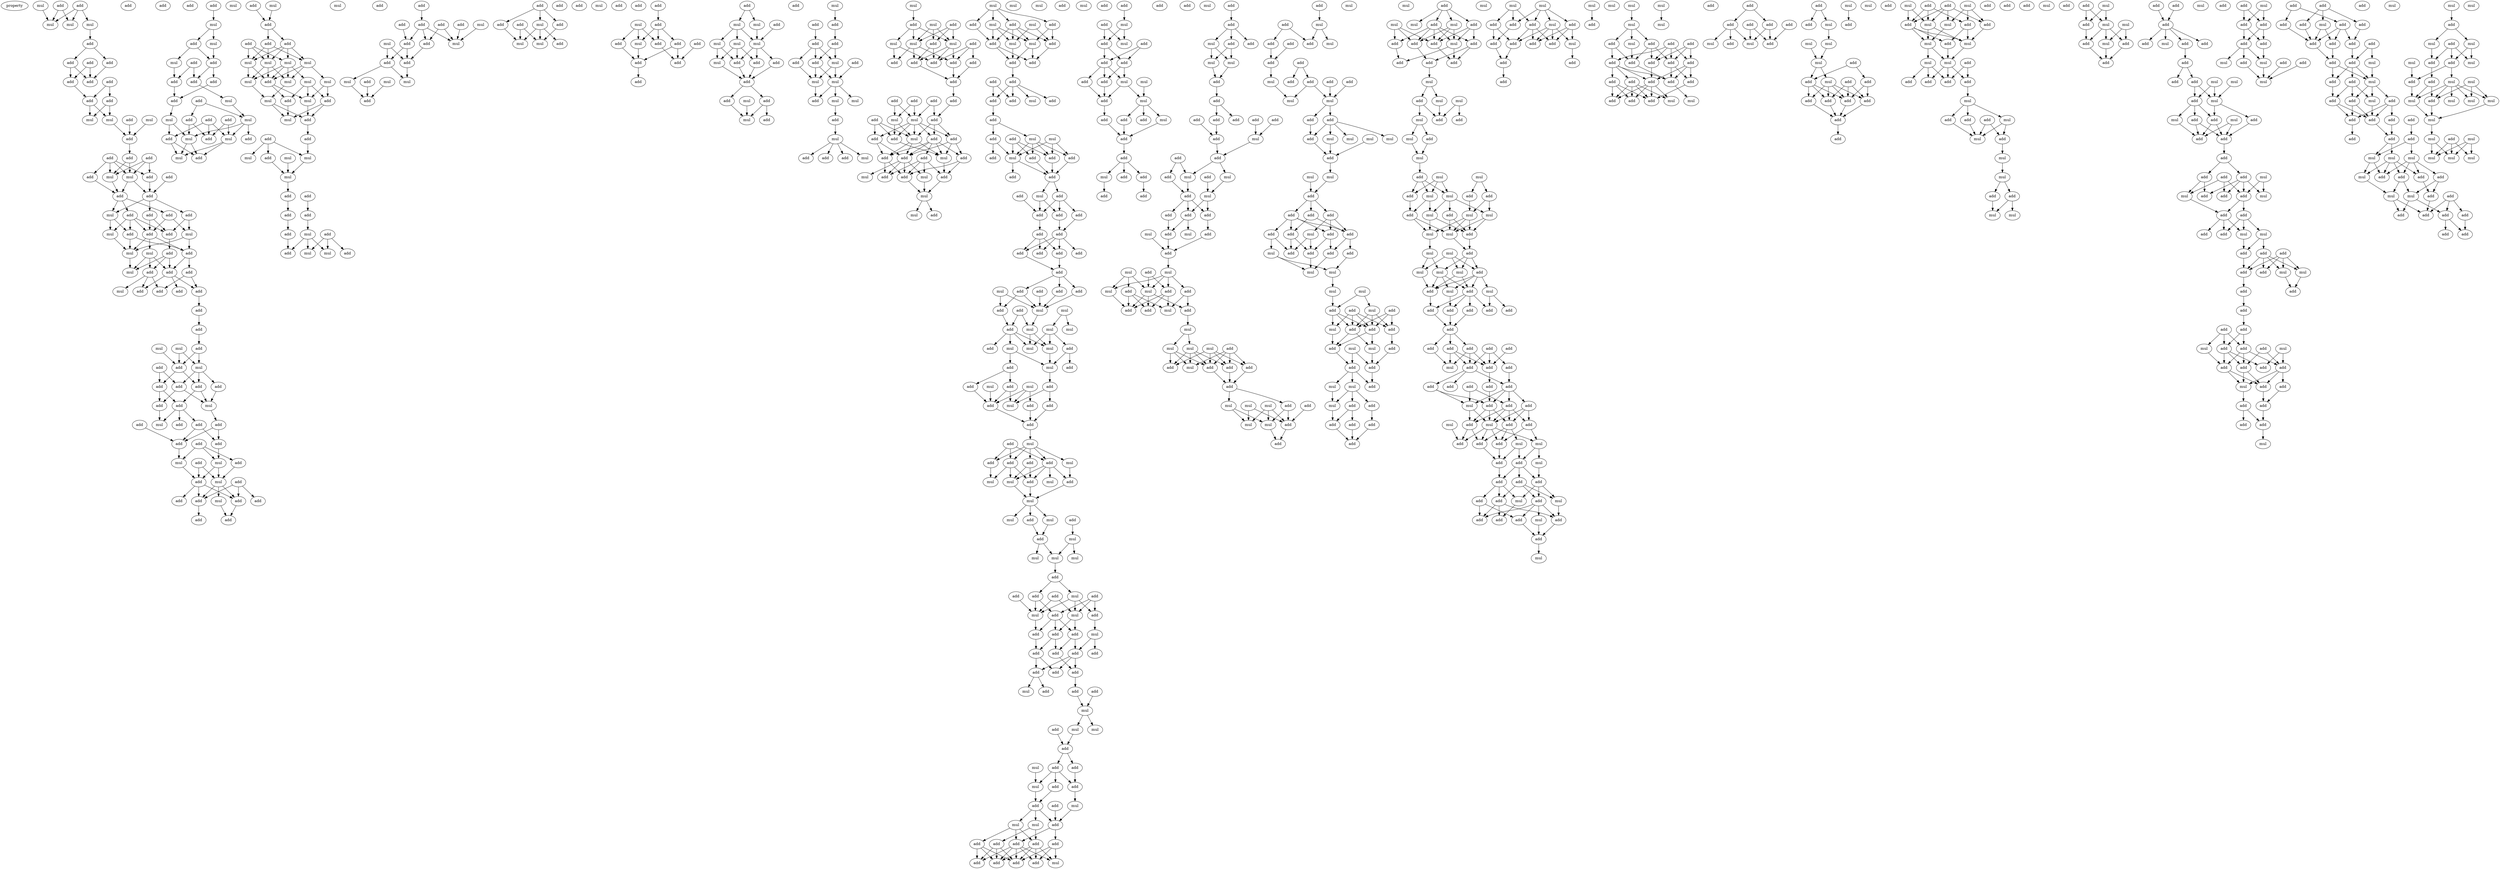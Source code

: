 digraph {
    node [fontcolor=black]
    property [mul=2,lf=1.8]
    0 [ label = mul ];
    1 [ label = add ];
    2 [ label = add ];
    3 [ label = mul ];
    4 [ label = add ];
    5 [ label = mul ];
    6 [ label = mul ];
    7 [ label = add ];
    8 [ label = add ];
    9 [ label = add ];
    10 [ label = add ];
    11 [ label = add ];
    12 [ label = add ];
    13 [ label = add ];
    14 [ label = add ];
    15 [ label = add ];
    16 [ label = add ];
    17 [ label = mul ];
    18 [ label = add ];
    19 [ label = mul ];
    20 [ label = mul ];
    21 [ label = add ];
    22 [ label = add ];
    23 [ label = add ];
    24 [ label = add ];
    25 [ label = add ];
    26 [ label = add ];
    27 [ label = add ];
    28 [ label = mul ];
    29 [ label = mul ];
    30 [ label = add ];
    31 [ label = add ];
    32 [ label = add ];
    33 [ label = mul ];
    34 [ label = add ];
    35 [ label = add ];
    36 [ label = add ];
    37 [ label = mul ];
    38 [ label = mul ];
    39 [ label = add ];
    40 [ label = add ];
    41 [ label = add ];
    42 [ label = add ];
    43 [ label = mul ];
    44 [ label = add ];
    45 [ label = mul ];
    46 [ label = add ];
    47 [ label = add ];
    48 [ label = mul ];
    49 [ label = add ];
    50 [ label = mul ];
    51 [ label = add ];
    52 [ label = add ];
    53 [ label = add ];
    54 [ label = add ];
    55 [ label = add ];
    56 [ label = add ];
    57 [ label = add ];
    58 [ label = mul ];
    59 [ label = mul ];
    60 [ label = add ];
    61 [ label = add ];
    62 [ label = mul ];
    63 [ label = add ];
    64 [ label = add ];
    65 [ label = add ];
    66 [ label = add ];
    67 [ label = add ];
    68 [ label = mul ];
    69 [ label = add ];
    70 [ label = add ];
    71 [ label = add ];
    72 [ label = add ];
    73 [ label = add ];
    74 [ label = mul ];
    75 [ label = add ];
    76 [ label = add ];
    77 [ label = add ];
    78 [ label = add ];
    79 [ label = add ];
    80 [ label = mul ];
    81 [ label = mul ];
    82 [ label = add ];
    83 [ label = add ];
    84 [ label = mul ];
    85 [ label = add ];
    86 [ label = add ];
    87 [ label = mul ];
    88 [ label = add ];
    89 [ label = add ];
    90 [ label = add ];
    91 [ label = add ];
    92 [ label = add ];
    93 [ label = add ];
    94 [ label = mul ];
    95 [ label = mul ];
    96 [ label = add ];
    97 [ label = add ];
    98 [ label = add ];
    99 [ label = mul ];
    100 [ label = add ];
    101 [ label = add ];
    102 [ label = add ];
    103 [ label = add ];
    104 [ label = mul ];
    105 [ label = add ];
    106 [ label = mul ];
    107 [ label = add ];
    108 [ label = add ];
    109 [ label = add ];
    110 [ label = mul ];
    111 [ label = add ];
    112 [ label = add ];
    113 [ label = mul ];
    114 [ label = mul ];
    115 [ label = add ];
    116 [ label = add ];
    117 [ label = mul ];
    118 [ label = mul ];
    119 [ label = add ];
    120 [ label = mul ];
    121 [ label = add ];
    122 [ label = mul ];
    123 [ label = add ];
    124 [ label = add ];
    125 [ label = add ];
    126 [ label = mul ];
    127 [ label = mul ];
    128 [ label = mul ];
    129 [ label = mul ];
    130 [ label = mul ];
    131 [ label = add ];
    132 [ label = mul ];
    133 [ label = mul ];
    134 [ label = mul ];
    135 [ label = add ];
    136 [ label = mul ];
    137 [ label = mul ];
    138 [ label = add ];
    139 [ label = mul ];
    140 [ label = add ];
    141 [ label = add ];
    142 [ label = add ];
    143 [ label = mul ];
    144 [ label = add ];
    145 [ label = mul ];
    146 [ label = mul ];
    147 [ label = mul ];
    148 [ label = add ];
    149 [ label = add ];
    150 [ label = add ];
    151 [ label = add ];
    152 [ label = add ];
    153 [ label = add ];
    154 [ label = mul ];
    155 [ label = add ];
    156 [ label = mul ];
    157 [ label = mul ];
    158 [ label = add ];
    159 [ label = add ];
    160 [ label = add ];
    161 [ label = mul ];
    162 [ label = add ];
    163 [ label = add ];
    164 [ label = add ];
    165 [ label = add ];
    166 [ label = add ];
    167 [ label = mul ];
    168 [ label = mul ];
    169 [ label = add ];
    170 [ label = add ];
    171 [ label = add ];
    172 [ label = add ];
    173 [ label = mul ];
    174 [ label = mul ];
    175 [ label = mul ];
    176 [ label = add ];
    177 [ label = add ];
    178 [ label = add ];
    179 [ label = add ];
    180 [ label = add ];
    181 [ label = add ];
    182 [ label = mul ];
    183 [ label = mul ];
    184 [ label = add ];
    185 [ label = mul ];
    186 [ label = add ];
    187 [ label = mul ];
    188 [ label = add ];
    189 [ label = add ];
    190 [ label = add ];
    191 [ label = add ];
    192 [ label = mul ];
    193 [ label = add ];
    194 [ label = mul ];
    195 [ label = add ];
    196 [ label = add ];
    197 [ label = add ];
    198 [ label = add ];
    199 [ label = add ];
    200 [ label = add ];
    201 [ label = add ];
    202 [ label = mul ];
    203 [ label = add ];
    204 [ label = mul ];
    205 [ label = mul ];
    206 [ label = mul ];
    207 [ label = mul ];
    208 [ label = mul ];
    209 [ label = add ];
    210 [ label = add ];
    211 [ label = add ];
    212 [ label = add ];
    213 [ label = add ];
    214 [ label = add ];
    215 [ label = mul ];
    216 [ label = add ];
    217 [ label = add ];
    218 [ label = mul ];
    219 [ label = mul ];
    220 [ label = add ];
    221 [ label = add ];
    222 [ label = add ];
    223 [ label = add ];
    224 [ label = add ];
    225 [ label = add ];
    226 [ label = mul ];
    227 [ label = add ];
    228 [ label = mul ];
    229 [ label = mul ];
    230 [ label = mul ];
    231 [ label = mul ];
    232 [ label = add ];
    233 [ label = add ];
    234 [ label = mul ];
    235 [ label = add ];
    236 [ label = add ];
    237 [ label = add ];
    238 [ label = mul ];
    239 [ label = mul ];
    240 [ label = mul ];
    241 [ label = add ];
    242 [ label = add ];
    243 [ label = add ];
    244 [ label = mul ];
    245 [ label = add ];
    246 [ label = mul ];
    247 [ label = mul ];
    248 [ label = add ];
    249 [ label = add ];
    250 [ label = add ];
    251 [ label = add ];
    252 [ label = add ];
    253 [ label = add ];
    254 [ label = add ];
    255 [ label = add ];
    256 [ label = add ];
    257 [ label = add ];
    258 [ label = mul ];
    259 [ label = mul ];
    260 [ label = add ];
    261 [ label = add ];
    262 [ label = add ];
    263 [ label = mul ];
    264 [ label = add ];
    265 [ label = add ];
    266 [ label = add ];
    267 [ label = add ];
    268 [ label = mul ];
    269 [ label = add ];
    270 [ label = add ];
    271 [ label = add ];
    272 [ label = add ];
    273 [ label = add ];
    274 [ label = mul ];
    275 [ label = mul ];
    276 [ label = add ];
    277 [ label = mul ];
    278 [ label = mul ];
    279 [ label = add ];
    280 [ label = mul ];
    281 [ label = add ];
    282 [ label = mul ];
    283 [ label = add ];
    284 [ label = mul ];
    285 [ label = add ];
    286 [ label = mul ];
    287 [ label = add ];
    288 [ label = add ];
    289 [ label = mul ];
    290 [ label = add ];
    291 [ label = add ];
    292 [ label = add ];
    293 [ label = add ];
    294 [ label = add ];
    295 [ label = mul ];
    296 [ label = add ];
    297 [ label = add ];
    298 [ label = mul ];
    299 [ label = add ];
    300 [ label = add ];
    301 [ label = mul ];
    302 [ label = add ];
    303 [ label = mul ];
    304 [ label = add ];
    305 [ label = add ];
    306 [ label = add ];
    307 [ label = add ];
    308 [ label = mul ];
    309 [ label = add ];
    310 [ label = add ];
    311 [ label = mul ];
    312 [ label = add ];
    313 [ label = add ];
    314 [ label = add ];
    315 [ label = add ];
    316 [ label = add ];
    317 [ label = add ];
    318 [ label = add ];
    319 [ label = add ];
    320 [ label = add ];
    321 [ label = add ];
    322 [ label = add ];
    323 [ label = mul ];
    324 [ label = add ];
    325 [ label = add ];
    326 [ label = add ];
    327 [ label = mul ];
    328 [ label = add ];
    329 [ label = add ];
    330 [ label = add ];
    331 [ label = add ];
    332 [ label = mul ];
    333 [ label = mul ];
    334 [ label = add ];
    335 [ label = mul ];
    336 [ label = mul ];
    337 [ label = mul ];
    338 [ label = mul ];
    339 [ label = add ];
    340 [ label = mul ];
    341 [ label = mul ];
    342 [ label = add ];
    343 [ label = add ];
    344 [ label = add ];
    345 [ label = mul ];
    346 [ label = mul ];
    347 [ label = add ];
    348 [ label = add ];
    349 [ label = add ];
    350 [ label = mul ];
    351 [ label = add ];
    352 [ label = mul ];
    353 [ label = add ];
    354 [ label = add ];
    355 [ label = add ];
    356 [ label = add ];
    357 [ label = mul ];
    358 [ label = add ];
    359 [ label = mul ];
    360 [ label = add ];
    361 [ label = add ];
    362 [ label = add ];
    363 [ label = add ];
    364 [ label = mul ];
    365 [ label = add ];
    366 [ label = add ];
    367 [ label = mul ];
    368 [ label = mul ];
    369 [ label = mul ];
    370 [ label = mul ];
    371 [ label = add ];
    372 [ label = add ];
    373 [ label = mul ];
    374 [ label = add ];
    375 [ label = mul ];
    376 [ label = mul ];
    377 [ label = mul ];
    378 [ label = mul ];
    379 [ label = mul ];
    380 [ label = add ];
    381 [ label = add ];
    382 [ label = mul ];
    383 [ label = add ];
    384 [ label = add ];
    385 [ label = add ];
    386 [ label = add ];
    387 [ label = add ];
    388 [ label = mul ];
    389 [ label = mul ];
    390 [ label = mul ];
    391 [ label = add ];
    392 [ label = add ];
    393 [ label = add ];
    394 [ label = add ];
    395 [ label = add ];
    396 [ label = add ];
    397 [ label = add ];
    398 [ label = add ];
    399 [ label = add ];
    400 [ label = add ];
    401 [ label = mul ];
    402 [ label = add ];
    403 [ label = add ];
    404 [ label = add ];
    405 [ label = mul ];
    406 [ label = add ];
    407 [ label = mul ];
    408 [ label = add ];
    409 [ label = mul ];
    410 [ label = add ];
    411 [ label = mul ];
    412 [ label = add ];
    413 [ label = add ];
    414 [ label = mul ];
    415 [ label = add ];
    416 [ label = add ];
    417 [ label = mul ];
    418 [ label = add ];
    419 [ label = add ];
    420 [ label = mul ];
    421 [ label = mul ];
    422 [ label = add ];
    423 [ label = add ];
    424 [ label = add ];
    425 [ label = add ];
    426 [ label = add ];
    427 [ label = add ];
    428 [ label = add ];
    429 [ label = add ];
    430 [ label = add ];
    431 [ label = add ];
    432 [ label = mul ];
    433 [ label = add ];
    434 [ label = mul ];
    435 [ label = add ];
    436 [ label = add ];
    437 [ label = mul ];
    438 [ label = add ];
    439 [ label = add ];
    440 [ label = add ];
    441 [ label = add ];
    442 [ label = add ];
    443 [ label = mul ];
    444 [ label = mul ];
    445 [ label = add ];
    446 [ label = mul ];
    447 [ label = add ];
    448 [ label = mul ];
    449 [ label = add ];
    450 [ label = add ];
    451 [ label = add ];
    452 [ label = add ];
    453 [ label = add ];
    454 [ label = add ];
    455 [ label = mul ];
    456 [ label = add ];
    457 [ label = add ];
    458 [ label = add ];
    459 [ label = add ];
    460 [ label = mul ];
    461 [ label = add ];
    462 [ label = add ];
    463 [ label = add ];
    464 [ label = mul ];
    465 [ label = add ];
    466 [ label = mul ];
    467 [ label = mul ];
    468 [ label = add ];
    469 [ label = add ];
    470 [ label = add ];
    471 [ label = add ];
    472 [ label = add ];
    473 [ label = add ];
    474 [ label = add ];
    475 [ label = add ];
    476 [ label = mul ];
    477 [ label = add ];
    478 [ label = add ];
    479 [ label = add ];
    480 [ label = add ];
    481 [ label = mul ];
    482 [ label = mul ];
    483 [ label = add ];
    484 [ label = mul ];
    485 [ label = add ];
    486 [ label = add ];
    487 [ label = add ];
    488 [ label = mul ];
    489 [ label = mul ];
    490 [ label = add ];
    491 [ label = add ];
    492 [ label = add ];
    493 [ label = mul ];
    494 [ label = add ];
    495 [ label = mul ];
    496 [ label = add ];
    497 [ label = add ];
    498 [ label = mul ];
    499 [ label = mul ];
    500 [ label = add ];
    501 [ label = add ];
    502 [ label = add ];
    503 [ label = add ];
    504 [ label = mul ];
    505 [ label = mul ];
    506 [ label = mul ];
    507 [ label = mul ];
    508 [ label = mul ];
    509 [ label = add ];
    510 [ label = add ];
    511 [ label = mul ];
    512 [ label = add ];
    513 [ label = add ];
    514 [ label = add ];
    515 [ label = add ];
    516 [ label = mul ];
    517 [ label = mul ];
    518 [ label = add ];
    519 [ label = mul ];
    520 [ label = add ];
    521 [ label = add ];
    522 [ label = mul ];
    523 [ label = mul ];
    524 [ label = add ];
    525 [ label = add ];
    526 [ label = add ];
    527 [ label = mul ];
    528 [ label = add ];
    529 [ label = add ];
    530 [ label = add ];
    531 [ label = mul ];
    532 [ label = add ];
    533 [ label = add ];
    534 [ label = add ];
    535 [ label = add ];
    536 [ label = mul ];
    537 [ label = add ];
    538 [ label = add ];
    539 [ label = mul ];
    540 [ label = mul ];
    541 [ label = add ];
    542 [ label = add ];
    543 [ label = mul ];
    544 [ label = add ];
    545 [ label = mul ];
    546 [ label = mul ];
    547 [ label = mul ];
    548 [ label = add ];
    549 [ label = mul ];
    550 [ label = mul ];
    551 [ label = mul ];
    552 [ label = add ];
    553 [ label = add ];
    554 [ label = add ];
    555 [ label = add ];
    556 [ label = mul ];
    557 [ label = add ];
    558 [ label = add ];
    559 [ label = add ];
    560 [ label = add ];
    561 [ label = mul ];
    562 [ label = add ];
    563 [ label = add ];
    564 [ label = add ];
    565 [ label = add ];
    566 [ label = mul ];
    567 [ label = mul ];
    568 [ label = mul ];
    569 [ label = mul ];
    570 [ label = add ];
    571 [ label = mul ];
    572 [ label = add ];
    573 [ label = add ];
    574 [ label = add ];
    575 [ label = mul ];
    576 [ label = add ];
    577 [ label = add ];
    578 [ label = mul ];
    579 [ label = add ];
    580 [ label = add ];
    581 [ label = mul ];
    582 [ label = add ];
    583 [ label = add ];
    584 [ label = add ];
    585 [ label = mul ];
    586 [ label = mul ];
    587 [ label = add ];
    588 [ label = mul ];
    589 [ label = add ];
    590 [ label = add ];
    591 [ label = add ];
    592 [ label = mul ];
    593 [ label = add ];
    594 [ label = add ];
    595 [ label = add ];
    596 [ label = mul ];
    597 [ label = add ];
    598 [ label = mul ];
    599 [ label = mul ];
    600 [ label = add ];
    601 [ label = mul ];
    602 [ label = add ];
    603 [ label = add ];
    604 [ label = add ];
    605 [ label = add ];
    606 [ label = add ];
    607 [ label = add ];
    608 [ label = add ];
    609 [ label = mul ];
    610 [ label = add ];
    611 [ label = mul ];
    612 [ label = mul ];
    613 [ label = add ];
    614 [ label = add ];
    615 [ label = mul ];
    616 [ label = mul ];
    617 [ label = add ];
    618 [ label = mul ];
    619 [ label = mul ];
    620 [ label = add ];
    621 [ label = mul ];
    622 [ label = add ];
    623 [ label = mul ];
    624 [ label = add ];
    625 [ label = add ];
    626 [ label = mul ];
    627 [ label = mul ];
    628 [ label = add ];
    629 [ label = mul ];
    630 [ label = add ];
    631 [ label = mul ];
    632 [ label = mul ];
    633 [ label = add ];
    634 [ label = mul ];
    635 [ label = mul ];
    636 [ label = mul ];
    637 [ label = add ];
    638 [ label = mul ];
    639 [ label = mul ];
    640 [ label = add ];
    641 [ label = mul ];
    642 [ label = mul ];
    643 [ label = mul ];
    644 [ label = add ];
    645 [ label = add ];
    646 [ label = add ];
    647 [ label = add ];
    648 [ label = add ];
    649 [ label = add ];
    650 [ label = add ];
    651 [ label = add ];
    652 [ label = add ];
    653 [ label = add ];
    654 [ label = add ];
    655 [ label = add ];
    656 [ label = add ];
    657 [ label = add ];
    658 [ label = add ];
    659 [ label = add ];
    660 [ label = mul ];
    661 [ label = add ];
    662 [ label = add ];
    663 [ label = add ];
    664 [ label = add ];
    665 [ label = add ];
    666 [ label = add ];
    667 [ label = mul ];
    668 [ label = add ];
    669 [ label = add ];
    670 [ label = mul ];
    671 [ label = mul ];
    672 [ label = add ];
    673 [ label = add ];
    674 [ label = add ];
    675 [ label = add ];
    676 [ label = mul ];
    677 [ label = mul ];
    678 [ label = add ];
    679 [ label = add ];
    680 [ label = add ];
    681 [ label = add ];
    682 [ label = mul ];
    683 [ label = add ];
    684 [ label = add ];
    685 [ label = add ];
    686 [ label = add ];
    687 [ label = add ];
    688 [ label = mul ];
    689 [ label = add ];
    690 [ label = mul ];
    691 [ label = add ];
    692 [ label = add ];
    693 [ label = mul ];
    694 [ label = add ];
    695 [ label = add ];
    696 [ label = add ];
    697 [ label = mul ];
    698 [ label = mul ];
    699 [ label = mul ];
    700 [ label = mul ];
    701 [ label = add ];
    702 [ label = add ];
    703 [ label = add ];
    704 [ label = mul ];
    705 [ label = add ];
    706 [ label = mul ];
    707 [ label = add ];
    708 [ label = add ];
    709 [ label = add ];
    710 [ label = add ];
    711 [ label = add ];
    712 [ label = add ];
    713 [ label = add ];
    714 [ label = mul ];
    715 [ label = add ];
    716 [ label = mul ];
    717 [ label = mul ];
    718 [ label = mul ];
    719 [ label = add ];
    720 [ label = add ];
    721 [ label = add ];
    722 [ label = mul ];
    723 [ label = add ];
    724 [ label = add ];
    725 [ label = add ];
    726 [ label = add ];
    727 [ label = add ];
    728 [ label = add ];
    729 [ label = add ];
    730 [ label = add ];
    731 [ label = add ];
    732 [ label = add ];
    733 [ label = add ];
    734 [ label = add ];
    735 [ label = mul ];
    736 [ label = add ];
    737 [ label = mul ];
    738 [ label = add ];
    739 [ label = mul ];
    740 [ label = add ];
    741 [ label = mul ];
    742 [ label = add ];
    743 [ label = add ];
    744 [ label = add ];
    745 [ label = add ];
    746 [ label = add ];
    747 [ label = mul ];
    748 [ label = add ];
    749 [ label = mul ];
    750 [ label = add ];
    751 [ label = add ];
    752 [ label = add ];
    753 [ label = mul ];
    754 [ label = mul ];
    755 [ label = mul ];
    756 [ label = mul ];
    757 [ label = add ];
    758 [ label = add ];
    759 [ label = mul ];
    760 [ label = add ];
    761 [ label = mul ];
    762 [ label = add ];
    763 [ label = add ];
    764 [ label = add ];
    765 [ label = add ];
    766 [ label = add ];
    767 [ label = add ];
    768 [ label = add ];
    769 [ label = add ];
    770 [ label = mul ];
    771 [ label = add ];
    772 [ label = add ];
    773 [ label = add ];
    774 [ label = mul ];
    775 [ label = add ];
    776 [ label = mul ];
    777 [ label = mul ];
    778 [ label = add ];
    779 [ label = add ];
    780 [ label = add ];
    781 [ label = mul ];
    782 [ label = mul ];
    783 [ label = add ];
    784 [ label = mul ];
    785 [ label = mul ];
    786 [ label = add ];
    787 [ label = mul ];
    788 [ label = add ];
    789 [ label = add ];
    790 [ label = add ];
    791 [ label = add ];
    792 [ label = add ];
    793 [ label = mul ];
    794 [ label = add ];
    795 [ label = mul ];
    796 [ label = add ];
    797 [ label = add ];
    798 [ label = mul ];
    799 [ label = add ];
    800 [ label = mul ];
    801 [ label = mul ];
    802 [ label = add ];
    803 [ label = add ];
    804 [ label = mul ];
    805 [ label = add ];
    806 [ label = mul ];
    807 [ label = mul ];
    808 [ label = add ];
    809 [ label = add ];
    810 [ label = mul ];
    811 [ label = add ];
    812 [ label = mul ];
    813 [ label = mul ];
    814 [ label = add ];
    815 [ label = add ];
    816 [ label = mul ];
    817 [ label = add ];
    818 [ label = add ];
    819 [ label = add ];
    820 [ label = mul ];
    821 [ label = add ];
    822 [ label = add ];
    823 [ label = add ];
    824 [ label = mul ];
    825 [ label = add ];
    826 [ label = add ];
    827 [ label = add ];
    828 [ label = add ];
    829 [ label = add ];
    830 [ label = mul ];
    831 [ label = mul ];
    832 [ label = add ];
    833 [ label = mul ];
    834 [ label = mul ];
    835 [ label = add ];
    836 [ label = add ];
    837 [ label = add ];
    838 [ label = mul ];
    839 [ label = add ];
    840 [ label = add ];
    841 [ label = add ];
    842 [ label = mul ];
    843 [ label = add ];
    844 [ label = add ];
    845 [ label = add ];
    846 [ label = add ];
    847 [ label = mul ];
    848 [ label = add ];
    849 [ label = mul ];
    850 [ label = add ];
    851 [ label = add ];
    852 [ label = add ];
    853 [ label = add ];
    854 [ label = add ];
    855 [ label = mul ];
    856 [ label = mul ];
    857 [ label = add ];
    858 [ label = add ];
    859 [ label = add ];
    860 [ label = add ];
    861 [ label = mul ];
    862 [ label = mul ];
    863 [ label = add ];
    864 [ label = add ];
    865 [ label = add ];
    866 [ label = add ];
    867 [ label = add ];
    868 [ label = add ];
    869 [ label = add ];
    870 [ label = add ];
    871 [ label = add ];
    872 [ label = mul ];
    873 [ label = mul ];
    874 [ label = add ];
    875 [ label = add ];
    876 [ label = add ];
    877 [ label = add ];
    878 [ label = add ];
    879 [ label = add ];
    880 [ label = mul ];
    881 [ label = add ];
    882 [ label = add ];
    883 [ label = add ];
    884 [ label = add ];
    885 [ label = mul ];
    886 [ label = add ];
    887 [ label = mul ];
    888 [ label = add ];
    889 [ label = add ];
    890 [ label = add ];
    891 [ label = add ];
    892 [ label = add ];
    893 [ label = mul ];
    894 [ label = mul ];
    895 [ label = add ];
    896 [ label = add ];
    897 [ label = mul ];
    898 [ label = add ];
    899 [ label = add ];
    900 [ label = add ];
    901 [ label = add ];
    902 [ label = add ];
    903 [ label = add ];
    904 [ label = mul ];
    905 [ label = add ];
    906 [ label = add ];
    907 [ label = add ];
    908 [ label = add ];
    909 [ label = add ];
    910 [ label = add ];
    911 [ label = add ];
    912 [ label = mul ];
    913 [ label = add ];
    914 [ label = mul ];
    915 [ label = add ];
    916 [ label = add ];
    917 [ label = add ];
    918 [ label = mul ];
    919 [ label = add ];
    920 [ label = mul ];
    921 [ label = add ];
    922 [ label = add ];
    923 [ label = add ];
    924 [ label = add ];
    925 [ label = add ];
    926 [ label = add ];
    927 [ label = add ];
    928 [ label = mul ];
    929 [ label = mul ];
    930 [ label = mul ];
    931 [ label = add ];
    932 [ label = add ];
    933 [ label = mul ];
    934 [ label = add ];
    935 [ label = add ];
    936 [ label = add ];
    937 [ label = add ];
    938 [ label = mul ];
    939 [ label = mul ];
    940 [ label = add ];
    941 [ label = add ];
    942 [ label = add ];
    943 [ label = add ];
    944 [ label = add ];
    945 [ label = add ];
    946 [ label = mul ];
    947 [ label = add ];
    948 [ label = mul ];
    949 [ label = mul ];
    950 [ label = add ];
    951 [ label = add ];
    952 [ label = mul ];
    953 [ label = add ];
    954 [ label = mul ];
    955 [ label = mul ];
    956 [ label = add ];
    957 [ label = mul ];
    958 [ label = add ];
    959 [ label = mul ];
    960 [ label = mul ];
    961 [ label = mul ];
    962 [ label = mul ];
    963 [ label = add ];
    964 [ label = mul ];
    965 [ label = mul ];
    966 [ label = mul ];
    967 [ label = mul ];
    968 [ label = add ];
    969 [ label = mul ];
    970 [ label = mul ];
    971 [ label = mul ];
    0 -> 3 [ name = 0 ];
    1 -> 3 [ name = 1 ];
    1 -> 6 [ name = 2 ];
    2 -> 3 [ name = 3 ];
    2 -> 5 [ name = 4 ];
    2 -> 6 [ name = 5 ];
    5 -> 7 [ name = 6 ];
    7 -> 8 [ name = 7 ];
    7 -> 9 [ name = 8 ];
    8 -> 12 [ name = 9 ];
    8 -> 14 [ name = 10 ];
    9 -> 12 [ name = 11 ];
    10 -> 12 [ name = 12 ];
    10 -> 14 [ name = 13 ];
    11 -> 15 [ name = 14 ];
    11 -> 16 [ name = 15 ];
    14 -> 15 [ name = 16 ];
    15 -> 17 [ name = 17 ];
    15 -> 20 [ name = 18 ];
    16 -> 17 [ name = 19 ];
    16 -> 20 [ name = 20 ];
    17 -> 21 [ name = 21 ];
    18 -> 21 [ name = 22 ];
    19 -> 21 [ name = 23 ];
    21 -> 23 [ name = 24 ];
    22 -> 27 [ name = 25 ];
    22 -> 28 [ name = 26 ];
    22 -> 29 [ name = 27 ];
    23 -> 28 [ name = 28 ];
    23 -> 29 [ name = 29 ];
    24 -> 26 [ name = 30 ];
    24 -> 27 [ name = 31 ];
    24 -> 28 [ name = 32 ];
    24 -> 29 [ name = 33 ];
    25 -> 30 [ name = 34 ];
    26 -> 31 [ name = 35 ];
    27 -> 30 [ name = 36 ];
    28 -> 31 [ name = 37 ];
    29 -> 30 [ name = 38 ];
    29 -> 31 [ name = 39 ];
    30 -> 32 [ name = 40 ];
    30 -> 33 [ name = 41 ];
    30 -> 34 [ name = 42 ];
    31 -> 33 [ name = 43 ];
    31 -> 35 [ name = 44 ];
    31 -> 36 [ name = 45 ];
    32 -> 37 [ name = 46 ];
    32 -> 41 [ name = 47 ];
    33 -> 38 [ name = 48 ];
    33 -> 40 [ name = 49 ];
    34 -> 39 [ name = 50 ];
    34 -> 41 [ name = 51 ];
    35 -> 37 [ name = 52 ];
    35 -> 39 [ name = 53 ];
    36 -> 38 [ name = 54 ];
    36 -> 39 [ name = 55 ];
    36 -> 40 [ name = 56 ];
    36 -> 41 [ name = 57 ];
    37 -> 44 [ name = 58 ];
    37 -> 45 [ name = 59 ];
    38 -> 45 [ name = 60 ];
    39 -> 43 [ name = 61 ];
    39 -> 44 [ name = 62 ];
    39 -> 45 [ name = 63 ];
    40 -> 44 [ name = 64 ];
    40 -> 45 [ name = 65 ];
    41 -> 42 [ name = 66 ];
    42 -> 46 [ name = 67 ];
    42 -> 48 [ name = 68 ];
    42 -> 49 [ name = 69 ];
    43 -> 46 [ name = 70 ];
    43 -> 48 [ name = 71 ];
    43 -> 49 [ name = 72 ];
    44 -> 46 [ name = 73 ];
    44 -> 47 [ name = 74 ];
    45 -> 48 [ name = 75 ];
    46 -> 52 [ name = 76 ];
    46 -> 53 [ name = 77 ];
    46 -> 54 [ name = 78 ];
    47 -> 51 [ name = 79 ];
    47 -> 54 [ name = 80 ];
    49 -> 50 [ name = 81 ];
    49 -> 51 [ name = 82 ];
    49 -> 53 [ name = 83 ];
    54 -> 55 [ name = 84 ];
    55 -> 56 [ name = 85 ];
    56 -> 57 [ name = 86 ];
    57 -> 61 [ name = 87 ];
    57 -> 62 [ name = 88 ];
    58 -> 61 [ name = 89 ];
    59 -> 61 [ name = 90 ];
    59 -> 62 [ name = 91 ];
    60 -> 64 [ name = 92 ];
    60 -> 65 [ name = 93 ];
    61 -> 64 [ name = 94 ];
    61 -> 66 [ name = 95 ];
    62 -> 63 [ name = 96 ];
    62 -> 65 [ name = 97 ];
    62 -> 66 [ name = 98 ];
    63 -> 68 [ name = 99 ];
    64 -> 67 [ name = 100 ];
    64 -> 69 [ name = 101 ];
    65 -> 68 [ name = 102 ];
    65 -> 69 [ name = 103 ];
    66 -> 67 [ name = 104 ];
    66 -> 68 [ name = 105 ];
    67 -> 70 [ name = 106 ];
    67 -> 73 [ name = 107 ];
    67 -> 74 [ name = 108 ];
    68 -> 72 [ name = 109 ];
    69 -> 74 [ name = 110 ];
    70 -> 75 [ name = 111 ];
    70 -> 77 [ name = 112 ];
    71 -> 75 [ name = 113 ];
    72 -> 75 [ name = 114 ];
    72 -> 77 [ name = 115 ];
    75 -> 81 [ name = 116 ];
    76 -> 79 [ name = 117 ];
    76 -> 80 [ name = 118 ];
    76 -> 81 [ name = 119 ];
    77 -> 80 [ name = 120 ];
    78 -> 82 [ name = 121 ];
    78 -> 84 [ name = 122 ];
    79 -> 84 [ name = 123 ];
    80 -> 82 [ name = 124 ];
    80 -> 84 [ name = 125 ];
    81 -> 82 [ name = 126 ];
    82 -> 85 [ name = 127 ];
    82 -> 86 [ name = 128 ];
    82 -> 89 [ name = 129 ];
    83 -> 85 [ name = 130 ];
    83 -> 88 [ name = 131 ];
    83 -> 89 [ name = 132 ];
    84 -> 85 [ name = 133 ];
    84 -> 87 [ name = 134 ];
    84 -> 89 [ name = 135 ];
    85 -> 92 [ name = 136 ];
    87 -> 92 [ name = 137 ];
    89 -> 91 [ name = 138 ];
    93 -> 94 [ name = 139 ];
    94 -> 95 [ name = 140 ];
    94 -> 96 [ name = 141 ];
    95 -> 98 [ name = 142 ];
    96 -> 98 [ name = 143 ];
    96 -> 99 [ name = 144 ];
    97 -> 100 [ name = 145 ];
    97 -> 101 [ name = 146 ];
    98 -> 100 [ name = 147 ];
    98 -> 102 [ name = 148 ];
    99 -> 101 [ name = 149 ];
    100 -> 104 [ name = 150 ];
    101 -> 103 [ name = 151 ];
    102 -> 103 [ name = 152 ];
    103 -> 106 [ name = 153 ];
    104 -> 110 [ name = 154 ];
    105 -> 109 [ name = 155 ];
    105 -> 110 [ name = 156 ];
    106 -> 114 [ name = 157 ];
    106 -> 115 [ name = 158 ];
    107 -> 112 [ name = 159 ];
    107 -> 113 [ name = 160 ];
    108 -> 112 [ name = 161 ];
    108 -> 113 [ name = 162 ];
    108 -> 115 [ name = 163 ];
    109 -> 112 [ name = 164 ];
    109 -> 114 [ name = 165 ];
    110 -> 111 [ name = 166 ];
    110 -> 113 [ name = 167 ];
    110 -> 114 [ name = 168 ];
    113 -> 116 [ name = 169 ];
    113 -> 117 [ name = 170 ];
    114 -> 116 [ name = 171 ];
    114 -> 117 [ name = 172 ];
    115 -> 116 [ name = 173 ];
    115 -> 117 [ name = 174 ];
    119 -> 121 [ name = 175 ];
    120 -> 121 [ name = 176 ];
    121 -> 123 [ name = 177 ];
    121 -> 125 [ name = 178 ];
    123 -> 126 [ name = 179 ];
    123 -> 127 [ name = 180 ];
    123 -> 128 [ name = 181 ];
    124 -> 126 [ name = 182 ];
    124 -> 128 [ name = 183 ];
    124 -> 129 [ name = 184 ];
    125 -> 126 [ name = 185 ];
    125 -> 127 [ name = 186 ];
    125 -> 128 [ name = 187 ];
    125 -> 129 [ name = 188 ];
    126 -> 131 [ name = 189 ];
    126 -> 133 [ name = 190 ];
    127 -> 131 [ name = 191 ];
    127 -> 132 [ name = 192 ];
    127 -> 134 [ name = 193 ];
    128 -> 131 [ name = 194 ];
    128 -> 132 [ name = 195 ];
    128 -> 133 [ name = 196 ];
    129 -> 130 [ name = 197 ];
    129 -> 131 [ name = 198 ];
    129 -> 132 [ name = 199 ];
    129 -> 133 [ name = 200 ];
    130 -> 135 [ name = 201 ];
    130 -> 137 [ name = 202 ];
    130 -> 138 [ name = 203 ];
    131 -> 135 [ name = 204 ];
    131 -> 137 [ name = 205 ];
    132 -> 136 [ name = 206 ];
    133 -> 136 [ name = 207 ];
    134 -> 137 [ name = 208 ];
    134 -> 138 [ name = 209 ];
    135 -> 139 [ name = 210 ];
    136 -> 139 [ name = 211 ];
    136 -> 140 [ name = 212 ];
    137 -> 140 [ name = 213 ];
    138 -> 139 [ name = 214 ];
    138 -> 140 [ name = 215 ];
    140 -> 142 [ name = 216 ];
    141 -> 143 [ name = 217 ];
    141 -> 144 [ name = 218 ];
    141 -> 145 [ name = 219 ];
    142 -> 145 [ name = 220 ];
    144 -> 147 [ name = 221 ];
    145 -> 147 [ name = 222 ];
    146 -> 147 [ name = 223 ];
    147 -> 149 [ name = 224 ];
    148 -> 150 [ name = 225 ];
    149 -> 151 [ name = 226 ];
    150 -> 154 [ name = 227 ];
    151 -> 153 [ name = 228 ];
    152 -> 156 [ name = 229 ];
    152 -> 157 [ name = 230 ];
    152 -> 158 [ name = 231 ];
    153 -> 159 [ name = 232 ];
    154 -> 156 [ name = 233 ];
    154 -> 157 [ name = 234 ];
    154 -> 159 [ name = 235 ];
    160 -> 163 [ name = 236 ];
    161 -> 167 [ name = 237 ];
    162 -> 166 [ name = 238 ];
    162 -> 167 [ name = 239 ];
    163 -> 166 [ name = 240 ];
    163 -> 167 [ name = 241 ];
    163 -> 169 [ name = 242 ];
    164 -> 167 [ name = 243 ];
    165 -> 169 [ name = 244 ];
    166 -> 171 [ name = 245 ];
    168 -> 170 [ name = 246 ];
    168 -> 171 [ name = 247 ];
    169 -> 170 [ name = 248 ];
    169 -> 171 [ name = 249 ];
    170 -> 174 [ name = 250 ];
    170 -> 175 [ name = 251 ];
    171 -> 175 [ name = 252 ];
    172 -> 176 [ name = 253 ];
    173 -> 176 [ name = 254 ];
    174 -> 176 [ name = 255 ];
    177 -> 179 [ name = 256 ];
    177 -> 180 [ name = 257 ];
    177 -> 182 [ name = 258 ];
    179 -> 185 [ name = 259 ];
    180 -> 183 [ name = 260 ];
    181 -> 183 [ name = 261 ];
    181 -> 185 [ name = 262 ];
    182 -> 183 [ name = 263 ];
    182 -> 184 [ name = 264 ];
    182 -> 185 [ name = 265 ];
    190 -> 191 [ name = 266 ];
    191 -> 194 [ name = 267 ];
    191 -> 196 [ name = 268 ];
    191 -> 197 [ name = 269 ];
    192 -> 194 [ name = 270 ];
    192 -> 195 [ name = 271 ];
    192 -> 196 [ name = 272 ];
    193 -> 198 [ name = 273 ];
    194 -> 199 [ name = 274 ];
    195 -> 199 [ name = 275 ];
    196 -> 198 [ name = 276 ];
    197 -> 198 [ name = 277 ];
    197 -> 199 [ name = 278 ];
    199 -> 200 [ name = 279 ];
    201 -> 202 [ name = 280 ];
    201 -> 204 [ name = 281 ];
    202 -> 205 [ name = 282 ];
    202 -> 206 [ name = 283 ];
    202 -> 207 [ name = 284 ];
    203 -> 207 [ name = 285 ];
    204 -> 207 [ name = 286 ];
    205 -> 208 [ name = 287 ];
    205 -> 210 [ name = 288 ];
    206 -> 208 [ name = 289 ];
    206 -> 209 [ name = 290 ];
    206 -> 210 [ name = 291 ];
    207 -> 209 [ name = 292 ];
    207 -> 210 [ name = 293 ];
    207 -> 211 [ name = 294 ];
    208 -> 212 [ name = 295 ];
    209 -> 212 [ name = 296 ];
    210 -> 212 [ name = 297 ];
    211 -> 212 [ name = 298 ];
    212 -> 213 [ name = 299 ];
    212 -> 214 [ name = 300 ];
    213 -> 216 [ name = 301 ];
    213 -> 218 [ name = 302 ];
    214 -> 218 [ name = 303 ];
    215 -> 218 [ name = 304 ];
    219 -> 221 [ name = 305 ];
    220 -> 222 [ name = 306 ];
    221 -> 223 [ name = 307 ];
    222 -> 225 [ name = 308 ];
    222 -> 226 [ name = 309 ];
    222 -> 227 [ name = 310 ];
    223 -> 225 [ name = 311 ];
    223 -> 226 [ name = 312 ];
    224 -> 229 [ name = 313 ];
    225 -> 228 [ name = 314 ];
    225 -> 229 [ name = 315 ];
    226 -> 228 [ name = 316 ];
    226 -> 229 [ name = 317 ];
    227 -> 228 [ name = 318 ];
    228 -> 232 [ name = 319 ];
    229 -> 230 [ name = 320 ];
    229 -> 231 [ name = 321 ];
    229 -> 232 [ name = 322 ];
    231 -> 233 [ name = 323 ];
    233 -> 234 [ name = 324 ];
    234 -> 235 [ name = 325 ];
    234 -> 236 [ name = 326 ];
    234 -> 237 [ name = 327 ];
    234 -> 238 [ name = 328 ];
    239 -> 241 [ name = 329 ];
    240 -> 244 [ name = 330 ];
    240 -> 245 [ name = 331 ];
    240 -> 247 [ name = 332 ];
    241 -> 244 [ name = 333 ];
    241 -> 246 [ name = 334 ];
    241 -> 247 [ name = 335 ];
    242 -> 244 [ name = 336 ];
    242 -> 245 [ name = 337 ];
    242 -> 247 [ name = 338 ];
    243 -> 248 [ name = 339 ];
    243 -> 249 [ name = 340 ];
    243 -> 250 [ name = 341 ];
    244 -> 248 [ name = 342 ];
    244 -> 251 [ name = 343 ];
    244 -> 252 [ name = 344 ];
    245 -> 250 [ name = 345 ];
    245 -> 252 [ name = 346 ];
    246 -> 250 [ name = 347 ];
    246 -> 251 [ name = 348 ];
    247 -> 248 [ name = 349 ];
    247 -> 250 [ name = 350 ];
    247 -> 252 [ name = 351 ];
    248 -> 253 [ name = 352 ];
    249 -> 253 [ name = 353 ];
    252 -> 253 [ name = 354 ];
    253 -> 254 [ name = 355 ];
    254 -> 260 [ name = 356 ];
    255 -> 258 [ name = 357 ];
    255 -> 259 [ name = 358 ];
    256 -> 258 [ name = 359 ];
    256 -> 259 [ name = 360 ];
    257 -> 258 [ name = 361 ];
    257 -> 260 [ name = 362 ];
    258 -> 262 [ name = 363 ];
    258 -> 263 [ name = 364 ];
    258 -> 264 [ name = 365 ];
    258 -> 265 [ name = 366 ];
    258 -> 266 [ name = 367 ];
    259 -> 263 [ name = 368 ];
    259 -> 266 [ name = 369 ];
    260 -> 263 [ name = 370 ];
    260 -> 264 [ name = 371 ];
    260 -> 265 [ name = 372 ];
    261 -> 262 [ name = 373 ];
    261 -> 263 [ name = 374 ];
    261 -> 266 [ name = 375 ];
    262 -> 267 [ name = 376 ];
    262 -> 271 [ name = 377 ];
    263 -> 267 [ name = 378 ];
    263 -> 268 [ name = 379 ];
    263 -> 271 [ name = 380 ];
    264 -> 267 [ name = 381 ];
    264 -> 268 [ name = 382 ];
    264 -> 269 [ name = 383 ];
    264 -> 270 [ name = 384 ];
    264 -> 271 [ name = 385 ];
    265 -> 268 [ name = 386 ];
    265 -> 270 [ name = 387 ];
    265 -> 271 [ name = 388 ];
    266 -> 268 [ name = 389 ];
    267 -> 272 [ name = 390 ];
    267 -> 276 [ name = 391 ];
    268 -> 273 [ name = 392 ];
    269 -> 272 [ name = 393 ];
    269 -> 273 [ name = 394 ];
    269 -> 274 [ name = 395 ];
    269 -> 276 [ name = 396 ];
    270 -> 273 [ name = 397 ];
    270 -> 276 [ name = 398 ];
    271 -> 272 [ name = 399 ];
    271 -> 274 [ name = 400 ];
    271 -> 275 [ name = 401 ];
    271 -> 276 [ name = 402 ];
    273 -> 277 [ name = 403 ];
    274 -> 277 [ name = 404 ];
    276 -> 277 [ name = 405 ];
    277 -> 278 [ name = 406 ];
    277 -> 279 [ name = 407 ];
    280 -> 281 [ name = 408 ];
    280 -> 283 [ name = 409 ];
    280 -> 284 [ name = 410 ];
    280 -> 285 [ name = 411 ];
    281 -> 288 [ name = 412 ];
    281 -> 289 [ name = 413 ];
    282 -> 286 [ name = 414 ];
    282 -> 288 [ name = 415 ];
    283 -> 286 [ name = 416 ];
    283 -> 287 [ name = 417 ];
    283 -> 288 [ name = 418 ];
    283 -> 289 [ name = 419 ];
    284 -> 286 [ name = 420 ];
    284 -> 287 [ name = 421 ];
    284 -> 289 [ name = 422 ];
    285 -> 287 [ name = 423 ];
    286 -> 291 [ name = 424 ];
    287 -> 290 [ name = 425 ];
    287 -> 291 [ name = 426 ];
    288 -> 290 [ name = 427 ];
    289 -> 290 [ name = 428 ];
    289 -> 291 [ name = 429 ];
    291 -> 293 [ name = 430 ];
    292 -> 294 [ name = 431 ];
    292 -> 296 [ name = 432 ];
    293 -> 294 [ name = 433 ];
    293 -> 295 [ name = 434 ];
    293 -> 296 [ name = 435 ];
    293 -> 297 [ name = 436 ];
    296 -> 299 [ name = 437 ];
    299 -> 300 [ name = 438 ];
    299 -> 301 [ name = 439 ];
    300 -> 307 [ name = 440 ];
    300 -> 308 [ name = 441 ];
    301 -> 304 [ name = 442 ];
    301 -> 305 [ name = 443 ];
    301 -> 306 [ name = 444 ];
    301 -> 308 [ name = 445 ];
    302 -> 305 [ name = 446 ];
    302 -> 306 [ name = 447 ];
    302 -> 308 [ name = 448 ];
    303 -> 304 [ name = 449 ];
    303 -> 306 [ name = 450 ];
    303 -> 308 [ name = 451 ];
    304 -> 310 [ name = 452 ];
    305 -> 310 [ name = 453 ];
    306 -> 310 [ name = 454 ];
    308 -> 309 [ name = 455 ];
    308 -> 310 [ name = 456 ];
    310 -> 311 [ name = 457 ];
    310 -> 313 [ name = 458 ];
    311 -> 314 [ name = 459 ];
    311 -> 315 [ name = 460 ];
    312 -> 315 [ name = 461 ];
    313 -> 314 [ name = 462 ];
    313 -> 315 [ name = 463 ];
    313 -> 316 [ name = 464 ];
    314 -> 318 [ name = 465 ];
    315 -> 317 [ name = 466 ];
    316 -> 318 [ name = 467 ];
    317 -> 319 [ name = 468 ];
    317 -> 320 [ name = 469 ];
    317 -> 321 [ name = 470 ];
    318 -> 319 [ name = 471 ];
    318 -> 320 [ name = 472 ];
    318 -> 321 [ name = 473 ];
    318 -> 322 [ name = 474 ];
    319 -> 324 [ name = 475 ];
    320 -> 324 [ name = 476 ];
    324 -> 325 [ name = 477 ];
    324 -> 326 [ name = 478 ];
    324 -> 328 [ name = 479 ];
    325 -> 333 [ name = 480 ];
    326 -> 333 [ name = 481 ];
    327 -> 331 [ name = 482 ];
    327 -> 333 [ name = 483 ];
    328 -> 331 [ name = 484 ];
    328 -> 333 [ name = 485 ];
    329 -> 333 [ name = 486 ];
    330 -> 334 [ name = 487 ];
    330 -> 336 [ name = 488 ];
    331 -> 334 [ name = 489 ];
    332 -> 335 [ name = 490 ];
    332 -> 337 [ name = 491 ];
    333 -> 336 [ name = 492 ];
    334 -> 338 [ name = 493 ];
    334 -> 340 [ name = 494 ];
    334 -> 341 [ name = 495 ];
    334 -> 342 [ name = 496 ];
    336 -> 340 [ name = 497 ];
    336 -> 341 [ name = 498 ];
    337 -> 339 [ name = 499 ];
    337 -> 340 [ name = 500 ];
    337 -> 341 [ name = 501 ];
    338 -> 344 [ name = 502 ];
    338 -> 345 [ name = 503 ];
    339 -> 343 [ name = 504 ];
    339 -> 345 [ name = 505 ];
    341 -> 345 [ name = 506 ];
    344 -> 347 [ name = 507 ];
    344 -> 349 [ name = 508 ];
    345 -> 348 [ name = 509 ];
    346 -> 354 [ name = 510 ];
    347 -> 354 [ name = 511 ];
    348 -> 351 [ name = 512 ];
    348 -> 352 [ name = 513 ];
    349 -> 352 [ name = 514 ];
    349 -> 354 [ name = 515 ];
    350 -> 352 [ name = 516 ];
    350 -> 353 [ name = 517 ];
    350 -> 354 [ name = 518 ];
    351 -> 355 [ name = 519 ];
    353 -> 355 [ name = 520 ];
    354 -> 355 [ name = 521 ];
    355 -> 357 [ name = 522 ];
    356 -> 360 [ name = 523 ];
    356 -> 361 [ name = 524 ];
    356 -> 362 [ name = 525 ];
    357 -> 359 [ name = 526 ];
    357 -> 360 [ name = 527 ];
    357 -> 361 [ name = 528 ];
    357 -> 362 [ name = 529 ];
    357 -> 363 [ name = 530 ];
    359 -> 366 [ name = 531 ];
    360 -> 364 [ name = 532 ];
    360 -> 365 [ name = 533 ];
    360 -> 367 [ name = 534 ];
    361 -> 365 [ name = 535 ];
    361 -> 366 [ name = 536 ];
    361 -> 367 [ name = 537 ];
    361 -> 368 [ name = 538 ];
    362 -> 364 [ name = 539 ];
    363 -> 365 [ name = 540 ];
    363 -> 367 [ name = 541 ];
    365 -> 369 [ name = 542 ];
    366 -> 369 [ name = 543 ];
    367 -> 369 [ name = 544 ];
    369 -> 370 [ name = 545 ];
    369 -> 372 [ name = 546 ];
    369 -> 373 [ name = 547 ];
    371 -> 375 [ name = 548 ];
    372 -> 374 [ name = 549 ];
    373 -> 374 [ name = 550 ];
    374 -> 377 [ name = 551 ];
    374 -> 379 [ name = 552 ];
    375 -> 378 [ name = 553 ];
    375 -> 379 [ name = 554 ];
    379 -> 380 [ name = 555 ];
    380 -> 381 [ name = 556 ];
    380 -> 382 [ name = 557 ];
    381 -> 387 [ name = 558 ];
    381 -> 389 [ name = 559 ];
    382 -> 386 [ name = 560 ];
    382 -> 388 [ name = 561 ];
    382 -> 389 [ name = 562 ];
    383 -> 386 [ name = 563 ];
    383 -> 387 [ name = 564 ];
    383 -> 388 [ name = 565 ];
    384 -> 389 [ name = 566 ];
    385 -> 388 [ name = 567 ];
    385 -> 389 [ name = 568 ];
    386 -> 390 [ name = 569 ];
    387 -> 391 [ name = 570 ];
    387 -> 392 [ name = 571 ];
    387 -> 393 [ name = 572 ];
    388 -> 392 [ name = 573 ];
    388 -> 393 [ name = 574 ];
    389 -> 391 [ name = 575 ];
    390 -> 395 [ name = 576 ];
    390 -> 397 [ name = 577 ];
    391 -> 394 [ name = 578 ];
    392 -> 394 [ name = 579 ];
    392 -> 396 [ name = 580 ];
    393 -> 395 [ name = 581 ];
    393 -> 396 [ name = 582 ];
    394 -> 398 [ name = 583 ];
    394 -> 400 [ name = 584 ];
    395 -> 398 [ name = 585 ];
    395 -> 399 [ name = 586 ];
    395 -> 400 [ name = 587 ];
    396 -> 399 [ name = 588 ];
    398 -> 401 [ name = 589 ];
    398 -> 403 [ name = 590 ];
    399 -> 402 [ name = 591 ];
    402 -> 405 [ name = 592 ];
    404 -> 405 [ name = 593 ];
    405 -> 407 [ name = 594 ];
    405 -> 409 [ name = 595 ];
    406 -> 410 [ name = 596 ];
    407 -> 410 [ name = 597 ];
    410 -> 412 [ name = 598 ];
    410 -> 413 [ name = 599 ];
    411 -> 414 [ name = 600 ];
    412 -> 414 [ name = 601 ];
    412 -> 415 [ name = 602 ];
    412 -> 416 [ name = 603 ];
    413 -> 416 [ name = 604 ];
    414 -> 419 [ name = 605 ];
    415 -> 419 [ name = 606 ];
    416 -> 417 [ name = 607 ];
    417 -> 422 [ name = 608 ];
    418 -> 422 [ name = 609 ];
    419 -> 420 [ name = 610 ];
    419 -> 421 [ name = 611 ];
    419 -> 422 [ name = 612 ];
    420 -> 423 [ name = 613 ];
    420 -> 425 [ name = 614 ];
    420 -> 426 [ name = 615 ];
    421 -> 424 [ name = 616 ];
    421 -> 425 [ name = 617 ];
    422 -> 426 [ name = 618 ];
    422 -> 427 [ name = 619 ];
    423 -> 428 [ name = 620 ];
    423 -> 430 [ name = 621 ];
    423 -> 431 [ name = 622 ];
    424 -> 428 [ name = 623 ];
    424 -> 430 [ name = 624 ];
    424 -> 431 [ name = 625 ];
    425 -> 428 [ name = 626 ];
    425 -> 429 [ name = 627 ];
    425 -> 430 [ name = 628 ];
    425 -> 432 [ name = 629 ];
    426 -> 428 [ name = 630 ];
    426 -> 429 [ name = 631 ];
    426 -> 430 [ name = 632 ];
    426 -> 431 [ name = 633 ];
    426 -> 432 [ name = 634 ];
    427 -> 429 [ name = 635 ];
    427 -> 430 [ name = 636 ];
    427 -> 432 [ name = 637 ];
    433 -> 434 [ name = 638 ];
    434 -> 437 [ name = 639 ];
    434 -> 438 [ name = 640 ];
    435 -> 437 [ name = 641 ];
    435 -> 438 [ name = 642 ];
    436 -> 439 [ name = 643 ];
    436 -> 440 [ name = 644 ];
    438 -> 439 [ name = 645 ];
    438 -> 440 [ name = 646 ];
    439 -> 444 [ name = 647 ];
    439 -> 445 [ name = 648 ];
    440 -> 441 [ name = 649 ];
    440 -> 444 [ name = 650 ];
    440 -> 445 [ name = 651 ];
    441 -> 447 [ name = 652 ];
    443 -> 446 [ name = 653 ];
    444 -> 446 [ name = 654 ];
    444 -> 447 [ name = 655 ];
    445 -> 447 [ name = 656 ];
    446 -> 448 [ name = 657 ];
    446 -> 449 [ name = 658 ];
    446 -> 451 [ name = 659 ];
    447 -> 450 [ name = 660 ];
    448 -> 452 [ name = 661 ];
    449 -> 452 [ name = 662 ];
    450 -> 452 [ name = 663 ];
    452 -> 454 [ name = 664 ];
    454 -> 455 [ name = 665 ];
    454 -> 456 [ name = 666 ];
    454 -> 457 [ name = 667 ];
    455 -> 458 [ name = 668 ];
    457 -> 459 [ name = 669 ];
    461 -> 462 [ name = 670 ];
    462 -> 463 [ name = 671 ];
    462 -> 464 [ name = 672 ];
    462 -> 465 [ name = 673 ];
    463 -> 466 [ name = 674 ];
    463 -> 467 [ name = 675 ];
    464 -> 466 [ name = 676 ];
    464 -> 467 [ name = 677 ];
    466 -> 468 [ name = 678 ];
    467 -> 468 [ name = 679 ];
    468 -> 469 [ name = 680 ];
    469 -> 473 [ name = 681 ];
    469 -> 474 [ name = 682 ];
    470 -> 476 [ name = 683 ];
    471 -> 475 [ name = 684 ];
    472 -> 476 [ name = 685 ];
    474 -> 475 [ name = 686 ];
    475 -> 478 [ name = 687 ];
    476 -> 478 [ name = 688 ];
    477 -> 480 [ name = 689 ];
    477 -> 481 [ name = 690 ];
    478 -> 481 [ name = 691 ];
    478 -> 482 [ name = 692 ];
    479 -> 484 [ name = 693 ];
    480 -> 483 [ name = 694 ];
    481 -> 483 [ name = 695 ];
    482 -> 484 [ name = 696 ];
    483 -> 485 [ name = 697 ];
    483 -> 486 [ name = 698 ];
    483 -> 487 [ name = 699 ];
    484 -> 485 [ name = 700 ];
    484 -> 486 [ name = 701 ];
    485 -> 488 [ name = 702 ];
    485 -> 490 [ name = 703 ];
    486 -> 491 [ name = 704 ];
    487 -> 490 [ name = 705 ];
    489 -> 492 [ name = 706 ];
    490 -> 492 [ name = 707 ];
    491 -> 492 [ name = 708 ];
    492 -> 493 [ name = 709 ];
    493 -> 497 [ name = 710 ];
    493 -> 498 [ name = 711 ];
    493 -> 499 [ name = 712 ];
    493 -> 500 [ name = 713 ];
    494 -> 497 [ name = 714 ];
    494 -> 498 [ name = 715 ];
    495 -> 496 [ name = 716 ];
    495 -> 498 [ name = 717 ];
    495 -> 499 [ name = 718 ];
    496 -> 502 [ name = 719 ];
    496 -> 503 [ name = 720 ];
    496 -> 504 [ name = 721 ];
    497 -> 502 [ name = 722 ];
    497 -> 503 [ name = 723 ];
    497 -> 504 [ name = 724 ];
    498 -> 501 [ name = 725 ];
    498 -> 502 [ name = 726 ];
    498 -> 503 [ name = 727 ];
    499 -> 503 [ name = 728 ];
    500 -> 501 [ name = 729 ];
    500 -> 504 [ name = 730 ];
    501 -> 505 [ name = 731 ];
    505 -> 506 [ name = 732 ];
    505 -> 508 [ name = 733 ];
    506 -> 511 [ name = 734 ];
    506 -> 512 [ name = 735 ];
    506 -> 513 [ name = 736 ];
    507 -> 510 [ name = 737 ];
    507 -> 512 [ name = 738 ];
    507 -> 513 [ name = 739 ];
    507 -> 514 [ name = 740 ];
    508 -> 511 [ name = 741 ];
    508 -> 512 [ name = 742 ];
    508 -> 513 [ name = 743 ];
    508 -> 514 [ name = 744 ];
    509 -> 510 [ name = 745 ];
    509 -> 511 [ name = 746 ];
    509 -> 512 [ name = 747 ];
    509 -> 514 [ name = 748 ];
    510 -> 515 [ name = 749 ];
    512 -> 515 [ name = 750 ];
    514 -> 515 [ name = 751 ];
    515 -> 517 [ name = 752 ];
    515 -> 518 [ name = 753 ];
    516 -> 521 [ name = 754 ];
    516 -> 523 [ name = 755 ];
    517 -> 522 [ name = 756 ];
    517 -> 523 [ name = 757 ];
    518 -> 521 [ name = 758 ];
    518 -> 522 [ name = 759 ];
    519 -> 521 [ name = 760 ];
    519 -> 522 [ name = 761 ];
    519 -> 523 [ name = 762 ];
    520 -> 521 [ name = 763 ];
    521 -> 525 [ name = 764 ];
    522 -> 525 [ name = 765 ];
    524 -> 527 [ name = 766 ];
    526 -> 529 [ name = 767 ];
    526 -> 530 [ name = 768 ];
    527 -> 530 [ name = 769 ];
    527 -> 531 [ name = 770 ];
    528 -> 532 [ name = 771 ];
    529 -> 532 [ name = 772 ];
    532 -> 536 [ name = 773 ];
    533 -> 535 [ name = 774 ];
    533 -> 538 [ name = 775 ];
    534 -> 539 [ name = 776 ];
    535 -> 539 [ name = 777 ];
    535 -> 540 [ name = 778 ];
    536 -> 540 [ name = 779 ];
    537 -> 539 [ name = 780 ];
    539 -> 541 [ name = 781 ];
    539 -> 542 [ name = 782 ];
    541 -> 544 [ name = 783 ];
    542 -> 543 [ name = 784 ];
    542 -> 544 [ name = 785 ];
    542 -> 546 [ name = 786 ];
    542 -> 547 [ name = 787 ];
    544 -> 548 [ name = 788 ];
    545 -> 548 [ name = 789 ];
    546 -> 548 [ name = 790 ];
    548 -> 550 [ name = 791 ];
    549 -> 552 [ name = 792 ];
    550 -> 552 [ name = 793 ];
    552 -> 553 [ name = 794 ];
    552 -> 554 [ name = 795 ];
    552 -> 555 [ name = 796 ];
    553 -> 558 [ name = 797 ];
    553 -> 560 [ name = 798 ];
    554 -> 556 [ name = 799 ];
    554 -> 557 [ name = 800 ];
    554 -> 560 [ name = 801 ];
    555 -> 557 [ name = 802 ];
    555 -> 558 [ name = 803 ];
    555 -> 559 [ name = 804 ];
    555 -> 560 [ name = 805 ];
    556 -> 563 [ name = 806 ];
    556 -> 565 [ name = 807 ];
    557 -> 563 [ name = 808 ];
    557 -> 564 [ name = 809 ];
    558 -> 563 [ name = 810 ];
    558 -> 565 [ name = 811 ];
    559 -> 561 [ name = 812 ];
    559 -> 565 [ name = 813 ];
    560 -> 562 [ name = 814 ];
    560 -> 564 [ name = 815 ];
    561 -> 566 [ name = 816 ];
    561 -> 567 [ name = 817 ];
    562 -> 567 [ name = 818 ];
    563 -> 566 [ name = 819 ];
    564 -> 566 [ name = 820 ];
    567 -> 569 [ name = 821 ];
    568 -> 571 [ name = 822 ];
    568 -> 572 [ name = 823 ];
    569 -> 572 [ name = 824 ];
    570 -> 574 [ name = 825 ];
    570 -> 575 [ name = 826 ];
    570 -> 576 [ name = 827 ];
    570 -> 577 [ name = 828 ];
    571 -> 574 [ name = 829 ];
    571 -> 576 [ name = 830 ];
    571 -> 577 [ name = 831 ];
    572 -> 574 [ name = 832 ];
    572 -> 575 [ name = 833 ];
    572 -> 577 [ name = 834 ];
    573 -> 574 [ name = 835 ];
    573 -> 576 [ name = 836 ];
    573 -> 577 [ name = 837 ];
    574 -> 579 [ name = 838 ];
    574 -> 581 [ name = 839 ];
    575 -> 579 [ name = 840 ];
    576 -> 580 [ name = 841 ];
    577 -> 579 [ name = 842 ];
    577 -> 581 [ name = 843 ];
    578 -> 582 [ name = 844 ];
    578 -> 583 [ name = 845 ];
    579 -> 582 [ name = 846 ];
    580 -> 583 [ name = 847 ];
    581 -> 583 [ name = 848 ];
    582 -> 584 [ name = 849 ];
    582 -> 585 [ name = 850 ];
    582 -> 586 [ name = 851 ];
    583 -> 584 [ name = 852 ];
    585 -> 587 [ name = 853 ];
    585 -> 588 [ name = 854 ];
    585 -> 589 [ name = 855 ];
    586 -> 588 [ name = 856 ];
    587 -> 591 [ name = 857 ];
    587 -> 593 [ name = 858 ];
    588 -> 591 [ name = 859 ];
    589 -> 590 [ name = 860 ];
    590 -> 594 [ name = 861 ];
    591 -> 594 [ name = 862 ];
    593 -> 594 [ name = 863 ];
    595 -> 596 [ name = 864 ];
    595 -> 597 [ name = 865 ];
    595 -> 598 [ name = 866 ];
    595 -> 600 [ name = 867 ];
    597 -> 601 [ name = 868 ];
    597 -> 603 [ name = 869 ];
    597 -> 604 [ name = 870 ];
    598 -> 601 [ name = 871 ];
    598 -> 603 [ name = 872 ];
    598 -> 605 [ name = 873 ];
    599 -> 602 [ name = 874 ];
    599 -> 603 [ name = 875 ];
    599 -> 605 [ name = 876 ];
    600 -> 601 [ name = 877 ];
    600 -> 602 [ name = 878 ];
    600 -> 603 [ name = 879 ];
    600 -> 604 [ name = 880 ];
    600 -> 605 [ name = 881 ];
    601 -> 606 [ name = 882 ];
    601 -> 607 [ name = 883 ];
    602 -> 606 [ name = 884 ];
    603 -> 607 [ name = 885 ];
    604 -> 607 [ name = 886 ];
    604 -> 608 [ name = 887 ];
    605 -> 608 [ name = 888 ];
    608 -> 609 [ name = 889 ];
    609 -> 610 [ name = 890 ];
    609 -> 611 [ name = 891 ];
    610 -> 614 [ name = 892 ];
    610 -> 615 [ name = 893 ];
    611 -> 614 [ name = 894 ];
    612 -> 613 [ name = 895 ];
    612 -> 614 [ name = 896 ];
    615 -> 616 [ name = 897 ];
    615 -> 617 [ name = 898 ];
    616 -> 618 [ name = 899 ];
    617 -> 618 [ name = 900 ];
    618 -> 620 [ name = 901 ];
    619 -> 622 [ name = 902 ];
    619 -> 624 [ name = 903 ];
    620 -> 623 [ name = 904 ];
    620 -> 625 [ name = 905 ];
    620 -> 626 [ name = 906 ];
    621 -> 623 [ name = 907 ];
    621 -> 625 [ name = 908 ];
    621 -> 626 [ name = 909 ];
    622 -> 629 [ name = 910 ];
    623 -> 627 [ name = 911 ];
    623 -> 630 [ name = 912 ];
    624 -> 629 [ name = 913 ];
    624 -> 631 [ name = 914 ];
    625 -> 630 [ name = 915 ];
    626 -> 627 [ name = 916 ];
    626 -> 628 [ name = 917 ];
    626 -> 631 [ name = 918 ];
    627 -> 633 [ name = 919 ];
    627 -> 634 [ name = 920 ];
    628 -> 632 [ name = 921 ];
    628 -> 633 [ name = 922 ];
    629 -> 632 [ name = 923 ];
    629 -> 633 [ name = 924 ];
    629 -> 634 [ name = 925 ];
    630 -> 632 [ name = 926 ];
    630 -> 634 [ name = 927 ];
    631 -> 632 [ name = 928 ];
    631 -> 633 [ name = 929 ];
    632 -> 637 [ name = 930 ];
    633 -> 637 [ name = 931 ];
    634 -> 636 [ name = 932 ];
    635 -> 638 [ name = 933 ];
    635 -> 639 [ name = 934 ];
    635 -> 640 [ name = 935 ];
    636 -> 638 [ name = 936 ];
    636 -> 641 [ name = 937 ];
    637 -> 639 [ name = 938 ];
    637 -> 640 [ name = 939 ];
    637 -> 641 [ name = 940 ];
    638 -> 645 [ name = 941 ];
    639 -> 644 [ name = 942 ];
    639 -> 645 [ name = 943 ];
    640 -> 642 [ name = 944 ];
    640 -> 643 [ name = 945 ];
    640 -> 644 [ name = 946 ];
    640 -> 645 [ name = 947 ];
    641 -> 642 [ name = 948 ];
    641 -> 644 [ name = 949 ];
    641 -> 645 [ name = 950 ];
    642 -> 648 [ name = 951 ];
    643 -> 647 [ name = 952 ];
    643 -> 649 [ name = 953 ];
    644 -> 646 [ name = 954 ];
    644 -> 647 [ name = 955 ];
    644 -> 648 [ name = 956 ];
    644 -> 650 [ name = 957 ];
    645 -> 650 [ name = 958 ];
    646 -> 651 [ name = 959 ];
    648 -> 651 [ name = 960 ];
    650 -> 651 [ name = 961 ];
    651 -> 652 [ name = 962 ];
    651 -> 653 [ name = 963 ];
    651 -> 654 [ name = 964 ];
    652 -> 657 [ name = 965 ];
    652 -> 659 [ name = 966 ];
    652 -> 660 [ name = 967 ];
    653 -> 660 [ name = 968 ];
    654 -> 657 [ name = 969 ];
    654 -> 659 [ name = 970 ];
    654 -> 660 [ name = 971 ];
    655 -> 657 [ name = 972 ];
    655 -> 658 [ name = 973 ];
    655 -> 659 [ name = 974 ];
    656 -> 657 [ name = 975 ];
    657 -> 661 [ name = 976 ];
    658 -> 662 [ name = 977 ];
    659 -> 662 [ name = 978 ];
    659 -> 664 [ name = 979 ];
    659 -> 665 [ name = 980 ];
    661 -> 666 [ name = 981 ];
    662 -> 666 [ name = 982 ];
    662 -> 667 [ name = 983 ];
    662 -> 668 [ name = 984 ];
    662 -> 669 [ name = 985 ];
    663 -> 667 [ name = 986 ];
    663 -> 669 [ name = 987 ];
    664 -> 666 [ name = 988 ];
    664 -> 667 [ name = 989 ];
    666 -> 671 [ name = 990 ];
    666 -> 672 [ name = 991 ];
    666 -> 674 [ name = 992 ];
    667 -> 671 [ name = 993 ];
    667 -> 674 [ name = 994 ];
    668 -> 671 [ name = 995 ];
    668 -> 672 [ name = 996 ];
    668 -> 673 [ name = 997 ];
    669 -> 671 [ name = 998 ];
    669 -> 672 [ name = 999 ];
    669 -> 673 [ name = 1000 ];
    669 -> 674 [ name = 1001 ];
    670 -> 679 [ name = 1002 ];
    671 -> 675 [ name = 1003 ];
    671 -> 677 [ name = 1004 ];
    671 -> 678 [ name = 1005 ];
    671 -> 679 [ name = 1006 ];
    672 -> 675 [ name = 1007 ];
    672 -> 676 [ name = 1008 ];
    672 -> 678 [ name = 1009 ];
    673 -> 677 [ name = 1010 ];
    673 -> 678 [ name = 1011 ];
    674 -> 675 [ name = 1012 ];
    674 -> 679 [ name = 1013 ];
    675 -> 680 [ name = 1014 ];
    676 -> 680 [ name = 1015 ];
    676 -> 681 [ name = 1016 ];
    677 -> 681 [ name = 1017 ];
    677 -> 682 [ name = 1018 ];
    678 -> 680 [ name = 1019 ];
    680 -> 685 [ name = 1020 ];
    681 -> 683 [ name = 1021 ];
    681 -> 684 [ name = 1022 ];
    681 -> 685 [ name = 1023 ];
    682 -> 684 [ name = 1024 ];
    683 -> 687 [ name = 1025 ];
    683 -> 688 [ name = 1026 ];
    683 -> 689 [ name = 1027 ];
    684 -> 688 [ name = 1028 ];
    684 -> 689 [ name = 1029 ];
    684 -> 690 [ name = 1030 ];
    685 -> 686 [ name = 1031 ];
    685 -> 687 [ name = 1032 ];
    685 -> 690 [ name = 1033 ];
    686 -> 692 [ name = 1034 ];
    686 -> 694 [ name = 1035 ];
    687 -> 691 [ name = 1036 ];
    687 -> 692 [ name = 1037 ];
    687 -> 695 [ name = 1038 ];
    688 -> 695 [ name = 1039 ];
    689 -> 692 [ name = 1040 ];
    689 -> 693 [ name = 1041 ];
    689 -> 694 [ name = 1042 ];
    689 -> 695 [ name = 1043 ];
    690 -> 691 [ name = 1044 ];
    693 -> 696 [ name = 1045 ];
    694 -> 696 [ name = 1046 ];
    695 -> 696 [ name = 1047 ];
    696 -> 698 [ name = 1048 ];
    699 -> 701 [ name = 1049 ];
    699 -> 703 [ name = 1050 ];
    699 -> 704 [ name = 1051 ];
    699 -> 705 [ name = 1052 ];
    700 -> 701 [ name = 1053 ];
    700 -> 702 [ name = 1054 ];
    700 -> 703 [ name = 1055 ];
    701 -> 709 [ name = 1056 ];
    702 -> 707 [ name = 1057 ];
    702 -> 709 [ name = 1058 ];
    703 -> 707 [ name = 1059 ];
    703 -> 708 [ name = 1060 ];
    703 -> 710 [ name = 1061 ];
    704 -> 706 [ name = 1062 ];
    704 -> 707 [ name = 1063 ];
    704 -> 708 [ name = 1064 ];
    704 -> 710 [ name = 1065 ];
    705 -> 706 [ name = 1066 ];
    705 -> 708 [ name = 1067 ];
    705 -> 710 [ name = 1068 ];
    706 -> 711 [ name = 1069 ];
    707 -> 712 [ name = 1070 ];
    709 -> 712 [ name = 1071 ];
    712 -> 713 [ name = 1072 ];
    714 -> 715 [ name = 1073 ];
    717 -> 718 [ name = 1074 ];
    718 -> 721 [ name = 1075 ];
    718 -> 722 [ name = 1076 ];
    718 -> 723 [ name = 1077 ];
    719 -> 724 [ name = 1078 ];
    719 -> 725 [ name = 1079 ];
    719 -> 727 [ name = 1080 ];
    719 -> 728 [ name = 1081 ];
    720 -> 724 [ name = 1082 ];
    720 -> 725 [ name = 1083 ];
    720 -> 727 [ name = 1084 ];
    721 -> 724 [ name = 1085 ];
    721 -> 725 [ name = 1086 ];
    721 -> 726 [ name = 1087 ];
    722 -> 726 [ name = 1088 ];
    723 -> 726 [ name = 1089 ];
    723 -> 728 [ name = 1090 ];
    724 -> 731 [ name = 1091 ];
    725 -> 730 [ name = 1092 ];
    725 -> 733 [ name = 1093 ];
    726 -> 730 [ name = 1094 ];
    727 -> 730 [ name = 1095 ];
    727 -> 731 [ name = 1096 ];
    727 -> 733 [ name = 1097 ];
    728 -> 729 [ name = 1098 ];
    728 -> 730 [ name = 1099 ];
    728 -> 731 [ name = 1100 ];
    728 -> 732 [ name = 1101 ];
    729 -> 734 [ name = 1102 ];
    729 -> 736 [ name = 1103 ];
    729 -> 738 [ name = 1104 ];
    730 -> 737 [ name = 1105 ];
    731 -> 734 [ name = 1106 ];
    731 -> 735 [ name = 1107 ];
    731 -> 736 [ name = 1108 ];
    731 -> 738 [ name = 1109 ];
    732 -> 734 [ name = 1110 ];
    732 -> 735 [ name = 1111 ];
    732 -> 736 [ name = 1112 ];
    732 -> 738 [ name = 1113 ];
    733 -> 734 [ name = 1114 ];
    739 -> 741 [ name = 1115 ];
    742 -> 745 [ name = 1116 ];
    742 -> 746 [ name = 1117 ];
    743 -> 749 [ name = 1118 ];
    743 -> 750 [ name = 1119 ];
    744 -> 750 [ name = 1120 ];
    745 -> 747 [ name = 1121 ];
    745 -> 748 [ name = 1122 ];
    745 -> 749 [ name = 1123 ];
    746 -> 749 [ name = 1124 ];
    746 -> 750 [ name = 1125 ];
    751 -> 752 [ name = 1126 ];
    751 -> 753 [ name = 1127 ];
    753 -> 756 [ name = 1128 ];
    754 -> 757 [ name = 1129 ];
    755 -> 759 [ name = 1130 ];
    756 -> 759 [ name = 1131 ];
    758 -> 762 [ name = 1132 ];
    758 -> 763 [ name = 1133 ];
    759 -> 761 [ name = 1134 ];
    759 -> 762 [ name = 1135 ];
    760 -> 764 [ name = 1136 ];
    760 -> 766 [ name = 1137 ];
    760 -> 767 [ name = 1138 ];
    761 -> 764 [ name = 1139 ];
    761 -> 765 [ name = 1140 ];
    761 -> 766 [ name = 1141 ];
    761 -> 767 [ name = 1142 ];
    762 -> 764 [ name = 1143 ];
    762 -> 765 [ name = 1144 ];
    762 -> 767 [ name = 1145 ];
    763 -> 766 [ name = 1146 ];
    763 -> 767 [ name = 1147 ];
    764 -> 768 [ name = 1148 ];
    765 -> 768 [ name = 1149 ];
    766 -> 768 [ name = 1150 ];
    767 -> 768 [ name = 1151 ];
    768 -> 769 [ name = 1152 ];
    772 -> 777 [ name = 1153 ];
    772 -> 778 [ name = 1154 ];
    772 -> 780 [ name = 1155 ];
    772 -> 781 [ name = 1156 ];
    773 -> 779 [ name = 1157 ];
    773 -> 780 [ name = 1158 ];
    773 -> 781 [ name = 1159 ];
    774 -> 777 [ name = 1160 ];
    774 -> 778 [ name = 1161 ];
    774 -> 779 [ name = 1162 ];
    776 -> 780 [ name = 1163 ];
    776 -> 781 [ name = 1164 ];
    777 -> 782 [ name = 1165 ];
    778 -> 784 [ name = 1166 ];
    779 -> 783 [ name = 1167 ];
    779 -> 784 [ name = 1168 ];
    780 -> 782 [ name = 1169 ];
    780 -> 783 [ name = 1170 ];
    780 -> 784 [ name = 1171 ];
    781 -> 782 [ name = 1172 ];
    781 -> 784 [ name = 1173 ];
    782 -> 785 [ name = 1174 ];
    782 -> 787 [ name = 1175 ];
    783 -> 787 [ name = 1176 ];
    784 -> 787 [ name = 1177 ];
    785 -> 789 [ name = 1178 ];
    785 -> 790 [ name = 1179 ];
    785 -> 791 [ name = 1180 ];
    786 -> 788 [ name = 1181 ];
    786 -> 791 [ name = 1182 ];
    787 -> 788 [ name = 1183 ];
    787 -> 790 [ name = 1184 ];
    787 -> 791 [ name = 1185 ];
    788 -> 793 [ name = 1186 ];
    793 -> 794 [ name = 1187 ];
    793 -> 795 [ name = 1188 ];
    793 -> 797 [ name = 1189 ];
    794 -> 798 [ name = 1190 ];
    795 -> 798 [ name = 1191 ];
    795 -> 799 [ name = 1192 ];
    796 -> 798 [ name = 1193 ];
    796 -> 799 [ name = 1194 ];
    797 -> 798 [ name = 1195 ];
    799 -> 800 [ name = 1196 ];
    800 -> 801 [ name = 1197 ];
    801 -> 802 [ name = 1198 ];
    801 -> 805 [ name = 1199 ];
    802 -> 806 [ name = 1200 ];
    805 -> 806 [ name = 1201 ];
    805 -> 807 [ name = 1202 ];
    809 -> 811 [ name = 1203 ];
    809 -> 812 [ name = 1204 ];
    810 -> 811 [ name = 1205 ];
    810 -> 812 [ name = 1206 ];
    811 -> 814 [ name = 1207 ];
    812 -> 814 [ name = 1208 ];
    812 -> 815 [ name = 1209 ];
    812 -> 816 [ name = 1210 ];
    813 -> 815 [ name = 1211 ];
    813 -> 816 [ name = 1212 ];
    814 -> 819 [ name = 1213 ];
    815 -> 819 [ name = 1214 ];
    816 -> 819 [ name = 1215 ];
    817 -> 821 [ name = 1216 ];
    818 -> 821 [ name = 1217 ];
    821 -> 823 [ name = 1218 ];
    821 -> 824 [ name = 1219 ];
    821 -> 825 [ name = 1220 ];
    821 -> 826 [ name = 1221 ];
    825 -> 827 [ name = 1222 ];
    827 -> 828 [ name = 1223 ];
    827 -> 829 [ name = 1224 ];
    829 -> 832 [ name = 1225 ];
    829 -> 833 [ name = 1226 ];
    830 -> 833 [ name = 1227 ];
    831 -> 832 [ name = 1228 ];
    831 -> 833 [ name = 1229 ];
    832 -> 834 [ name = 1230 ];
    832 -> 835 [ name = 1231 ];
    832 -> 837 [ name = 1232 ];
    833 -> 835 [ name = 1233 ];
    833 -> 836 [ name = 1234 ];
    834 -> 839 [ name = 1235 ];
    835 -> 839 [ name = 1236 ];
    835 -> 840 [ name = 1237 ];
    836 -> 840 [ name = 1238 ];
    837 -> 839 [ name = 1239 ];
    837 -> 840 [ name = 1240 ];
    838 -> 839 [ name = 1241 ];
    838 -> 840 [ name = 1242 ];
    840 -> 841 [ name = 1243 ];
    841 -> 844 [ name = 1244 ];
    841 -> 845 [ name = 1245 ];
    842 -> 848 [ name = 1246 ];
    842 -> 849 [ name = 1247 ];
    843 -> 846 [ name = 1248 ];
    843 -> 847 [ name = 1249 ];
    843 -> 848 [ name = 1250 ];
    844 -> 846 [ name = 1251 ];
    844 -> 848 [ name = 1252 ];
    844 -> 849 [ name = 1253 ];
    844 -> 850 [ name = 1254 ];
    845 -> 847 [ name = 1255 ];
    845 -> 850 [ name = 1256 ];
    847 -> 852 [ name = 1257 ];
    848 -> 851 [ name = 1258 ];
    848 -> 852 [ name = 1259 ];
    851 -> 854 [ name = 1260 ];
    851 -> 855 [ name = 1261 ];
    851 -> 856 [ name = 1262 ];
    852 -> 853 [ name = 1263 ];
    852 -> 854 [ name = 1264 ];
    852 -> 855 [ name = 1265 ];
    855 -> 858 [ name = 1266 ];
    856 -> 857 [ name = 1267 ];
    856 -> 858 [ name = 1268 ];
    857 -> 860 [ name = 1269 ];
    857 -> 861 [ name = 1270 ];
    857 -> 862 [ name = 1271 ];
    857 -> 863 [ name = 1272 ];
    858 -> 860 [ name = 1273 ];
    859 -> 860 [ name = 1274 ];
    859 -> 861 [ name = 1275 ];
    859 -> 862 [ name = 1276 ];
    859 -> 863 [ name = 1277 ];
    860 -> 865 [ name = 1278 ];
    861 -> 864 [ name = 1279 ];
    862 -> 864 [ name = 1280 ];
    865 -> 866 [ name = 1281 ];
    866 -> 868 [ name = 1282 ];
    867 -> 870 [ name = 1283 ];
    867 -> 871 [ name = 1284 ];
    867 -> 872 [ name = 1285 ];
    868 -> 870 [ name = 1286 ];
    868 -> 871 [ name = 1287 ];
    869 -> 874 [ name = 1288 ];
    869 -> 877 [ name = 1289 ];
    870 -> 874 [ name = 1290 ];
    870 -> 875 [ name = 1291 ];
    870 -> 876 [ name = 1292 ];
    871 -> 874 [ name = 1293 ];
    871 -> 876 [ name = 1294 ];
    871 -> 877 [ name = 1295 ];
    872 -> 876 [ name = 1296 ];
    873 -> 875 [ name = 1297 ];
    873 -> 877 [ name = 1298 ];
    874 -> 878 [ name = 1299 ];
    874 -> 880 [ name = 1300 ];
    876 -> 878 [ name = 1301 ];
    876 -> 880 [ name = 1302 ];
    877 -> 878 [ name = 1303 ];
    877 -> 879 [ name = 1304 ];
    877 -> 880 [ name = 1305 ];
    878 -> 881 [ name = 1306 ];
    879 -> 881 [ name = 1307 ];
    880 -> 882 [ name = 1308 ];
    881 -> 884 [ name = 1309 ];
    882 -> 883 [ name = 1310 ];
    882 -> 884 [ name = 1311 ];
    884 -> 885 [ name = 1312 ];
    886 -> 888 [ name = 1313 ];
    886 -> 889 [ name = 1314 ];
    887 -> 888 [ name = 1315 ];
    887 -> 889 [ name = 1316 ];
    888 -> 890 [ name = 1317 ];
    888 -> 891 [ name = 1318 ];
    889 -> 890 [ name = 1319 ];
    889 -> 891 [ name = 1320 ];
    890 -> 893 [ name = 1321 ];
    891 -> 892 [ name = 1322 ];
    891 -> 893 [ name = 1323 ];
    891 -> 894 [ name = 1324 ];
    892 -> 897 [ name = 1325 ];
    893 -> 897 [ name = 1326 ];
    895 -> 897 [ name = 1327 ];
    896 -> 897 [ name = 1328 ];
    898 -> 902 [ name = 1329 ];
    898 -> 904 [ name = 1330 ];
    898 -> 905 [ name = 1331 ];
    899 -> 901 [ name = 1332 ];
    899 -> 903 [ name = 1333 ];
    901 -> 906 [ name = 1334 ];
    901 -> 907 [ name = 1335 ];
    901 -> 908 [ name = 1336 ];
    902 -> 908 [ name = 1337 ];
    903 -> 908 [ name = 1338 ];
    904 -> 906 [ name = 1339 ];
    904 -> 908 [ name = 1340 ];
    905 -> 907 [ name = 1341 ];
    906 -> 911 [ name = 1342 ];
    907 -> 910 [ name = 1343 ];
    908 -> 911 [ name = 1344 ];
    909 -> 910 [ name = 1345 ];
    909 -> 912 [ name = 1346 ];
    910 -> 913 [ name = 1347 ];
    910 -> 914 [ name = 1348 ];
    910 -> 915 [ name = 1349 ];
    911 -> 913 [ name = 1350 ];
    911 -> 914 [ name = 1351 ];
    912 -> 914 [ name = 1352 ];
    913 -> 919 [ name = 1353 ];
    914 -> 916 [ name = 1354 ];
    914 -> 917 [ name = 1355 ];
    914 -> 920 [ name = 1356 ];
    915 -> 916 [ name = 1357 ];
    915 -> 919 [ name = 1358 ];
    915 -> 920 [ name = 1359 ];
    916 -> 921 [ name = 1360 ];
    916 -> 922 [ name = 1361 ];
    917 -> 921 [ name = 1362 ];
    917 -> 922 [ name = 1363 ];
    917 -> 924 [ name = 1364 ];
    919 -> 921 [ name = 1365 ];
    919 -> 922 [ name = 1366 ];
    920 -> 922 [ name = 1367 ];
    921 -> 927 [ name = 1368 ];
    922 -> 926 [ name = 1369 ];
    923 -> 925 [ name = 1370 ];
    924 -> 926 [ name = 1371 ];
    925 -> 929 [ name = 1372 ];
    925 -> 930 [ name = 1373 ];
    926 -> 928 [ name = 1374 ];
    926 -> 929 [ name = 1375 ];
    928 -> 932 [ name = 1376 ];
    928 -> 933 [ name = 1377 ];
    928 -> 934 [ name = 1378 ];
    928 -> 935 [ name = 1379 ];
    929 -> 932 [ name = 1380 ];
    929 -> 933 [ name = 1381 ];
    930 -> 931 [ name = 1382 ];
    930 -> 932 [ name = 1383 ];
    930 -> 934 [ name = 1384 ];
    930 -> 935 [ name = 1385 ];
    931 -> 936 [ name = 1386 ];
    931 -> 938 [ name = 1387 ];
    933 -> 939 [ name = 1388 ];
    934 -> 938 [ name = 1389 ];
    934 -> 939 [ name = 1390 ];
    935 -> 936 [ name = 1391 ];
    936 -> 940 [ name = 1392 ];
    937 -> 940 [ name = 1393 ];
    937 -> 942 [ name = 1394 ];
    937 -> 943 [ name = 1395 ];
    938 -> 941 [ name = 1396 ];
    938 -> 943 [ name = 1397 ];
    939 -> 940 [ name = 1398 ];
    939 -> 941 [ name = 1399 ];
    942 -> 944 [ name = 1400 ];
    943 -> 944 [ name = 1401 ];
    943 -> 945 [ name = 1402 ];
    946 -> 947 [ name = 1403 ];
    947 -> 948 [ name = 1404 ];
    947 -> 949 [ name = 1405 ];
    948 -> 951 [ name = 1406 ];
    949 -> 952 [ name = 1407 ];
    949 -> 953 [ name = 1408 ];
    950 -> 951 [ name = 1409 ];
    950 -> 952 [ name = 1410 ];
    950 -> 953 [ name = 1411 ];
    951 -> 958 [ name = 1412 ];
    953 -> 956 [ name = 1413 ];
    953 -> 957 [ name = 1414 ];
    955 -> 956 [ name = 1415 ];
    956 -> 961 [ name = 1416 ];
    957 -> 960 [ name = 1417 ];
    957 -> 961 [ name = 1418 ];
    957 -> 962 [ name = 1419 ];
    957 -> 963 [ name = 1420 ];
    957 -> 964 [ name = 1421 ];
    958 -> 961 [ name = 1422 ];
    958 -> 963 [ name = 1423 ];
    959 -> 962 [ name = 1424 ];
    959 -> 963 [ name = 1425 ];
    959 -> 964 [ name = 1426 ];
    961 -> 965 [ name = 1427 ];
    962 -> 965 [ name = 1428 ];
    963 -> 965 [ name = 1429 ];
    965 -> 966 [ name = 1430 ];
    966 -> 969 [ name = 1431 ];
    966 -> 971 [ name = 1432 ];
    967 -> 969 [ name = 1433 ];
    967 -> 970 [ name = 1434 ];
    967 -> 971 [ name = 1435 ];
    968 -> 969 [ name = 1436 ];
    968 -> 970 [ name = 1437 ];
    968 -> 971 [ name = 1438 ];
}
